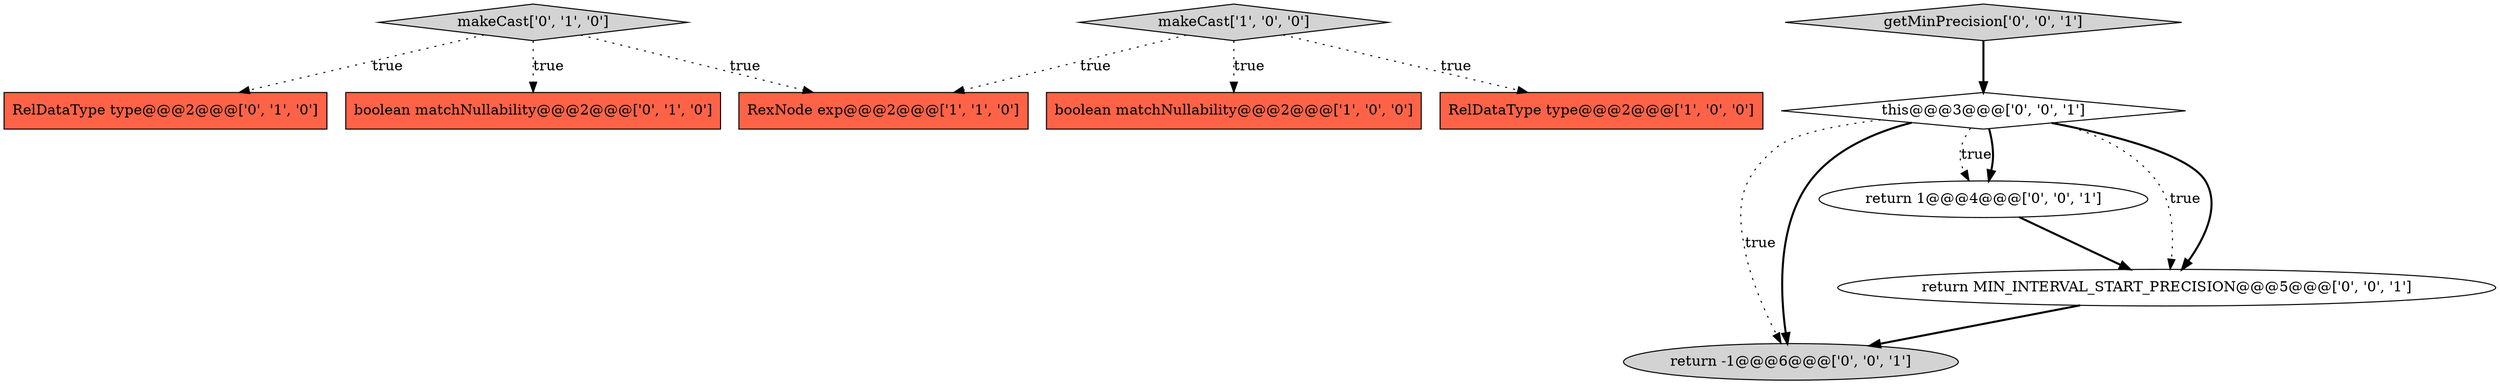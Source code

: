 digraph {
6 [style = filled, label = "makeCast['0', '1', '0']", fillcolor = lightgray, shape = diamond image = "AAA0AAABBB2BBB"];
11 [style = filled, label = "return -1@@@6@@@['0', '0', '1']", fillcolor = lightgray, shape = ellipse image = "AAA0AAABBB3BBB"];
4 [style = filled, label = "RelDataType type@@@2@@@['0', '1', '0']", fillcolor = tomato, shape = box image = "AAA0AAABBB2BBB"];
1 [style = filled, label = "makeCast['1', '0', '0']", fillcolor = lightgray, shape = diamond image = "AAA0AAABBB1BBB"];
5 [style = filled, label = "boolean matchNullability@@@2@@@['0', '1', '0']", fillcolor = tomato, shape = box image = "AAA0AAABBB2BBB"];
7 [style = filled, label = "return 1@@@4@@@['0', '0', '1']", fillcolor = white, shape = ellipse image = "AAA0AAABBB3BBB"];
8 [style = filled, label = "return MIN_INTERVAL_START_PRECISION@@@5@@@['0', '0', '1']", fillcolor = white, shape = ellipse image = "AAA0AAABBB3BBB"];
10 [style = filled, label = "getMinPrecision['0', '0', '1']", fillcolor = lightgray, shape = diamond image = "AAA0AAABBB3BBB"];
3 [style = filled, label = "RexNode exp@@@2@@@['1', '1', '0']", fillcolor = tomato, shape = box image = "AAA0AAABBB1BBB"];
0 [style = filled, label = "boolean matchNullability@@@2@@@['1', '0', '0']", fillcolor = tomato, shape = box image = "AAA0AAABBB1BBB"];
2 [style = filled, label = "RelDataType type@@@2@@@['1', '0', '0']", fillcolor = tomato, shape = box image = "AAA0AAABBB1BBB"];
9 [style = filled, label = "this@@@3@@@['0', '0', '1']", fillcolor = white, shape = diamond image = "AAA0AAABBB3BBB"];
1->2 [style = dotted, label="true"];
9->11 [style = dotted, label="true"];
6->5 [style = dotted, label="true"];
6->4 [style = dotted, label="true"];
8->11 [style = bold, label=""];
1->3 [style = dotted, label="true"];
9->8 [style = dotted, label="true"];
9->8 [style = bold, label=""];
7->8 [style = bold, label=""];
9->11 [style = bold, label=""];
1->0 [style = dotted, label="true"];
6->3 [style = dotted, label="true"];
10->9 [style = bold, label=""];
9->7 [style = dotted, label="true"];
9->7 [style = bold, label=""];
}
